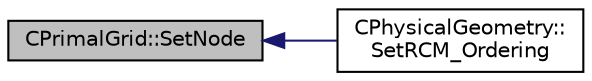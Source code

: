 digraph "CPrimalGrid::SetNode"
{
  edge [fontname="Helvetica",fontsize="10",labelfontname="Helvetica",labelfontsize="10"];
  node [fontname="Helvetica",fontsize="10",shape=record];
  rankdir="LR";
  Node568 [label="CPrimalGrid::SetNode",height=0.2,width=0.4,color="black", fillcolor="grey75", style="filled", fontcolor="black"];
  Node568 -> Node569 [dir="back",color="midnightblue",fontsize="10",style="solid",fontname="Helvetica"];
  Node569 [label="CPhysicalGeometry::\lSetRCM_Ordering",height=0.2,width=0.4,color="black", fillcolor="white", style="filled",URL="$class_c_physical_geometry.html#a59b1ade2054d7038c71e6febfbd3e89f",tooltip="Set a renumbering using a Reverse Cuthill-McKee Algorithm. "];
}
